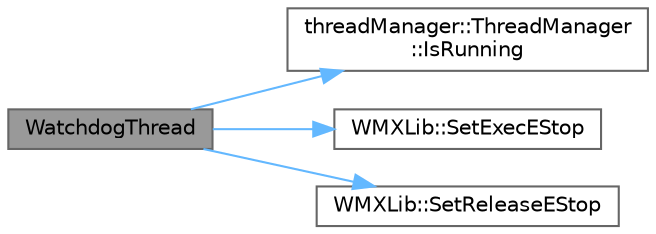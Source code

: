 digraph "WatchdogThread"
{
 // LATEX_PDF_SIZE
  bgcolor="transparent";
  edge [fontname=Helvetica,fontsize=10,labelfontname=Helvetica,labelfontsize=10];
  node [fontname=Helvetica,fontsize=10,shape=box,height=0.2,width=0.4];
  rankdir="LR";
  Node1 [id="Node000001",label="WatchdogThread",height=0.2,width=0.4,color="gray40", fillcolor="grey60", style="filled", fontcolor="black",tooltip="Watchdog 스레드 함수입니다."];
  Node1 -> Node2 [id="edge1_Node000001_Node000002",color="steelblue1",style="solid",tooltip=" "];
  Node2 [id="Node000002",label="threadManager::ThreadManager\l::IsRunning",height=0.2,width=0.4,color="grey40", fillcolor="white", style="filled",URL="$classthread_manager_1_1_thread_manager.html#ac8c016e346442ecca1821c4018af27ea",tooltip="스레드가 실행 중인지 확인합니다."];
  Node1 -> Node3 [id="edge2_Node000001_Node000003",color="steelblue1",style="solid",tooltip=" "];
  Node3 [id="Node000003",label="WMXLib::SetExecEStop",height=0.2,width=0.4,color="grey40", fillcolor="white", style="filled",URL="$class_w_m_x_lib.html#a9ca9dddeb821f9a04fd303dd487dee3f",tooltip="긴급 정지를 수행합니다."];
  Node1 -> Node4 [id="edge3_Node000001_Node000004",color="steelblue1",style="solid",tooltip=" "];
  Node4 [id="Node000004",label="WMXLib::SetReleaseEStop",height=0.2,width=0.4,color="grey40", fillcolor="white", style="filled",URL="$class_w_m_x_lib.html#a99f28b9ff4c7d4c105cb18b482b48545",tooltip="긴급 정지를 해제합니다."];
}
